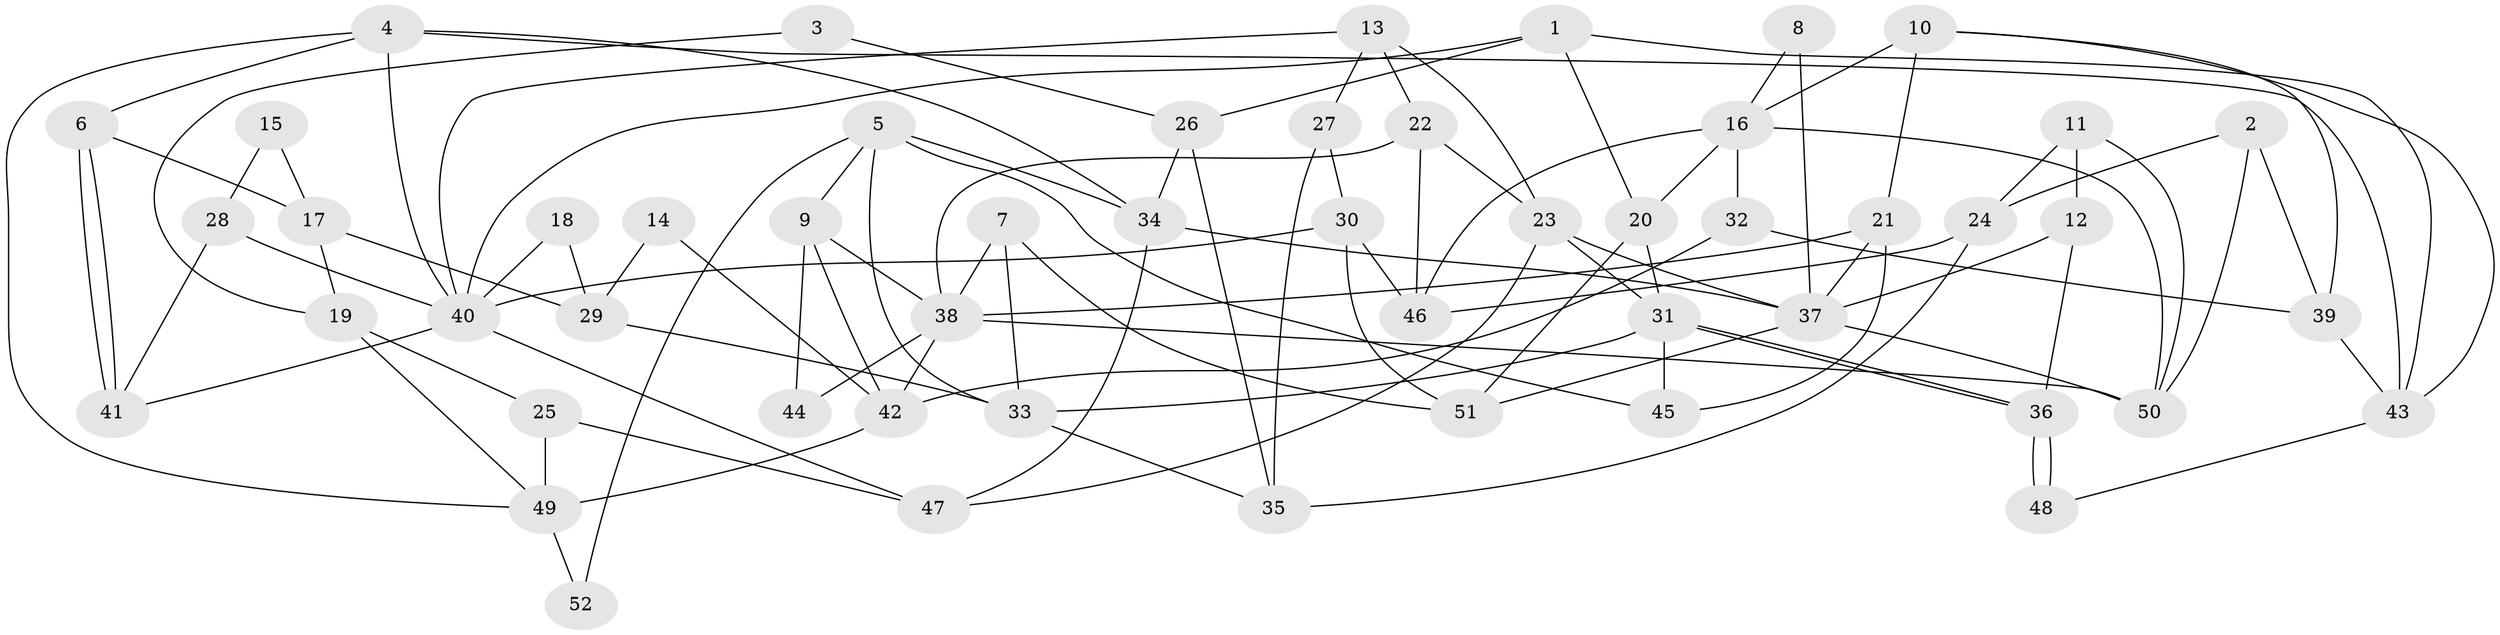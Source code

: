 // coarse degree distribution, {4: 0.21875, 8: 0.03125, 7: 0.125, 9: 0.03125, 11: 0.03125, 2: 0.25, 3: 0.125, 5: 0.125, 6: 0.0625}
// Generated by graph-tools (version 1.1) at 2025/51/03/04/25 22:51:23]
// undirected, 52 vertices, 104 edges
graph export_dot {
  node [color=gray90,style=filled];
  1;
  2;
  3;
  4;
  5;
  6;
  7;
  8;
  9;
  10;
  11;
  12;
  13;
  14;
  15;
  16;
  17;
  18;
  19;
  20;
  21;
  22;
  23;
  24;
  25;
  26;
  27;
  28;
  29;
  30;
  31;
  32;
  33;
  34;
  35;
  36;
  37;
  38;
  39;
  40;
  41;
  42;
  43;
  44;
  45;
  46;
  47;
  48;
  49;
  50;
  51;
  52;
  1 -- 20;
  1 -- 26;
  1 -- 40;
  1 -- 43;
  2 -- 50;
  2 -- 24;
  2 -- 39;
  3 -- 26;
  3 -- 19;
  4 -- 43;
  4 -- 40;
  4 -- 6;
  4 -- 34;
  4 -- 49;
  5 -- 34;
  5 -- 45;
  5 -- 9;
  5 -- 33;
  5 -- 52;
  6 -- 41;
  6 -- 41;
  6 -- 17;
  7 -- 38;
  7 -- 33;
  7 -- 51;
  8 -- 16;
  8 -- 37;
  9 -- 38;
  9 -- 42;
  9 -- 44;
  10 -- 43;
  10 -- 16;
  10 -- 21;
  10 -- 39;
  11 -- 12;
  11 -- 24;
  11 -- 50;
  12 -- 37;
  12 -- 36;
  13 -- 22;
  13 -- 23;
  13 -- 27;
  13 -- 40;
  14 -- 42;
  14 -- 29;
  15 -- 17;
  15 -- 28;
  16 -- 20;
  16 -- 50;
  16 -- 32;
  16 -- 46;
  17 -- 19;
  17 -- 29;
  18 -- 40;
  18 -- 29;
  19 -- 25;
  19 -- 49;
  20 -- 31;
  20 -- 51;
  21 -- 38;
  21 -- 37;
  21 -- 45;
  22 -- 46;
  22 -- 23;
  22 -- 38;
  23 -- 37;
  23 -- 47;
  23 -- 31;
  24 -- 46;
  24 -- 35;
  25 -- 49;
  25 -- 47;
  26 -- 34;
  26 -- 35;
  27 -- 30;
  27 -- 35;
  28 -- 40;
  28 -- 41;
  29 -- 33;
  30 -- 51;
  30 -- 40;
  30 -- 46;
  31 -- 36;
  31 -- 36;
  31 -- 33;
  31 -- 45;
  32 -- 39;
  32 -- 42;
  33 -- 35;
  34 -- 37;
  34 -- 47;
  36 -- 48;
  36 -- 48;
  37 -- 50;
  37 -- 51;
  38 -- 42;
  38 -- 44;
  38 -- 50;
  39 -- 43;
  40 -- 41;
  40 -- 47;
  42 -- 49;
  43 -- 48;
  49 -- 52;
}
